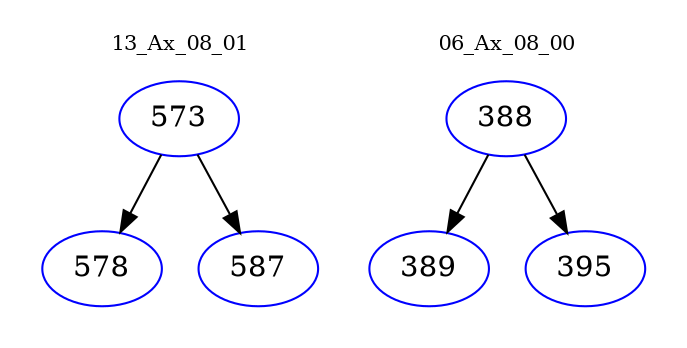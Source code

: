 digraph{
subgraph cluster_0 {
color = white
label = "13_Ax_08_01";
fontsize=10;
T0_573 [label="573", color="blue"]
T0_573 -> T0_578 [color="black"]
T0_578 [label="578", color="blue"]
T0_573 -> T0_587 [color="black"]
T0_587 [label="587", color="blue"]
}
subgraph cluster_1 {
color = white
label = "06_Ax_08_00";
fontsize=10;
T1_388 [label="388", color="blue"]
T1_388 -> T1_389 [color="black"]
T1_389 [label="389", color="blue"]
T1_388 -> T1_395 [color="black"]
T1_395 [label="395", color="blue"]
}
}
